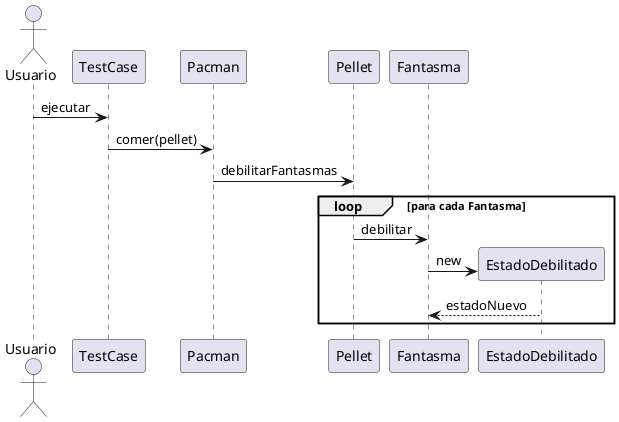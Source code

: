 @startuml

actor Usuario

Usuario -> TestCase: ejecutar
TestCase -> Pacman: comer(pellet)
Pacman -> Pellet: debilitarFantasmas
loop para cada Fantasma
        Pellet -> Fantasma: debilitar
        Fantasma -> EstadoDebilitado ** : new
        return estadoNuevo
end

@enduml
